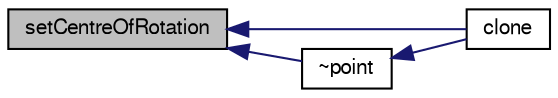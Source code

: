 digraph "setCentreOfRotation"
{
  bgcolor="transparent";
  edge [fontname="FreeSans",fontsize="10",labelfontname="FreeSans",labelfontsize="10"];
  node [fontname="FreeSans",fontsize="10",shape=record];
  rankdir="LR";
  Node57 [label="setCentreOfRotation",height=0.2,width=0.4,color="black", fillcolor="grey75", style="filled", fontcolor="black"];
  Node57 -> Node58 [dir="back",color="midnightblue",fontsize="10",style="solid",fontname="FreeSans"];
  Node58 [label="clone",height=0.2,width=0.4,color="black",URL="$a29494.html#a1ba6f72dda3e0a59b115784933135bd2",tooltip="Construct and return a clone. "];
  Node57 -> Node59 [dir="back",color="midnightblue",fontsize="10",style="solid",fontname="FreeSans"];
  Node59 [label="~point",height=0.2,width=0.4,color="black",URL="$a29494.html#a1b24c7edc0e57a3863df4dd7b3e264cf",tooltip="Destructor. "];
  Node59 -> Node58 [dir="back",color="midnightblue",fontsize="10",style="solid",fontname="FreeSans"];
}
